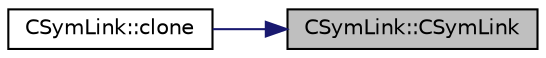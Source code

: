 digraph "CSymLink::CSymLink"
{
 // LATEX_PDF_SIZE
  edge [fontname="Helvetica",fontsize="10",labelfontname="Helvetica",labelfontsize="10"];
  node [fontname="Helvetica",fontsize="10",shape=record];
  rankdir="RL";
  Node1 [label="CSymLink::CSymLink",height=0.2,width=0.4,color="black", fillcolor="grey75", style="filled", fontcolor="black",tooltip=" "];
  Node1 -> Node2 [dir="back",color="midnightblue",fontsize="10",style="solid",fontname="Helvetica"];
  Node2 [label="CSymLink::clone",height=0.2,width=0.4,color="black", fillcolor="white", style="filled",URL="$classCSymLink.html#a34482f707af5127efd3f1f7857bd6095",tooltip=" "];
}
